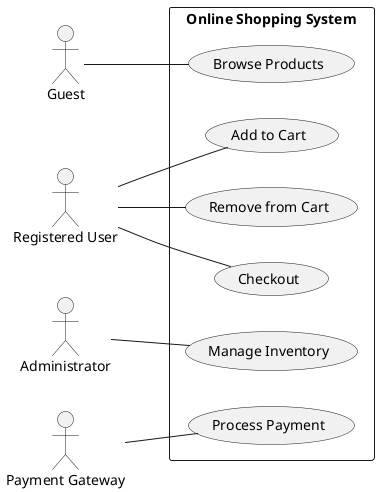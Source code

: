 @startuml DiagramName
left to right direction

actor "Guest" as guest
actor "Registered User" as user
actor "Administrator" as admin
actor "Payment Gateway" as gateway

rectangle "Online Shopping System" {
  usecase "Browse Products" as browse
  usecase "Add to Cart" as addToCart
  usecase "Remove from Cart" as removeFromCart
  usecase "Checkout" as checkout
  usecase "Manage Inventory" as manageInventory
  usecase "Process Payment" as processPayment

  guest -- browse
  user -- addToCart
  user -- removeFromCart
  user -- checkout
  admin -- manageInventory
  gateway -- processPayment
}
@enduml
